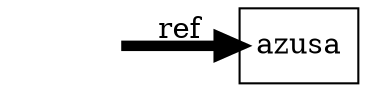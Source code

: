digraph reference {
    rankdir=LR;
    ref [shape=none label=""];
    azusa [shape=box];

    ref -> azusa[label="ref" penwidth=5];
}
